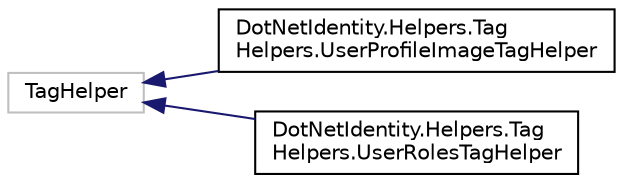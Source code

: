 digraph "Graphical Class Hierarchy"
{
 // LATEX_PDF_SIZE
  edge [fontname="Helvetica",fontsize="10",labelfontname="Helvetica",labelfontsize="10"];
  node [fontname="Helvetica",fontsize="10",shape=record];
  rankdir="LR";
  Node0 [label="TagHelper",height=0.2,width=0.4,color="grey75", fillcolor="white", style="filled",tooltip=" "];
  Node0 -> Node1 [dir="back",color="midnightblue",fontsize="10",style="solid",fontname="Helvetica"];
  Node1 [label="DotNetIdentity.Helpers.Tag\lHelpers.UserProfileImageTagHelper",height=0.2,width=0.4,color="black", fillcolor="white", style="filled",URL="$class_dot_net_identity_1_1_helpers_1_1_tag_helpers_1_1_user_profile_image_tag_helper.html",tooltip=" "];
  Node0 -> Node2 [dir="back",color="midnightblue",fontsize="10",style="solid",fontname="Helvetica"];
  Node2 [label="DotNetIdentity.Helpers.Tag\lHelpers.UserRolesTagHelper",height=0.2,width=0.4,color="black", fillcolor="white", style="filled",URL="$class_dot_net_identity_1_1_helpers_1_1_tag_helpers_1_1_user_roles_tag_helper.html",tooltip=" "];
}
